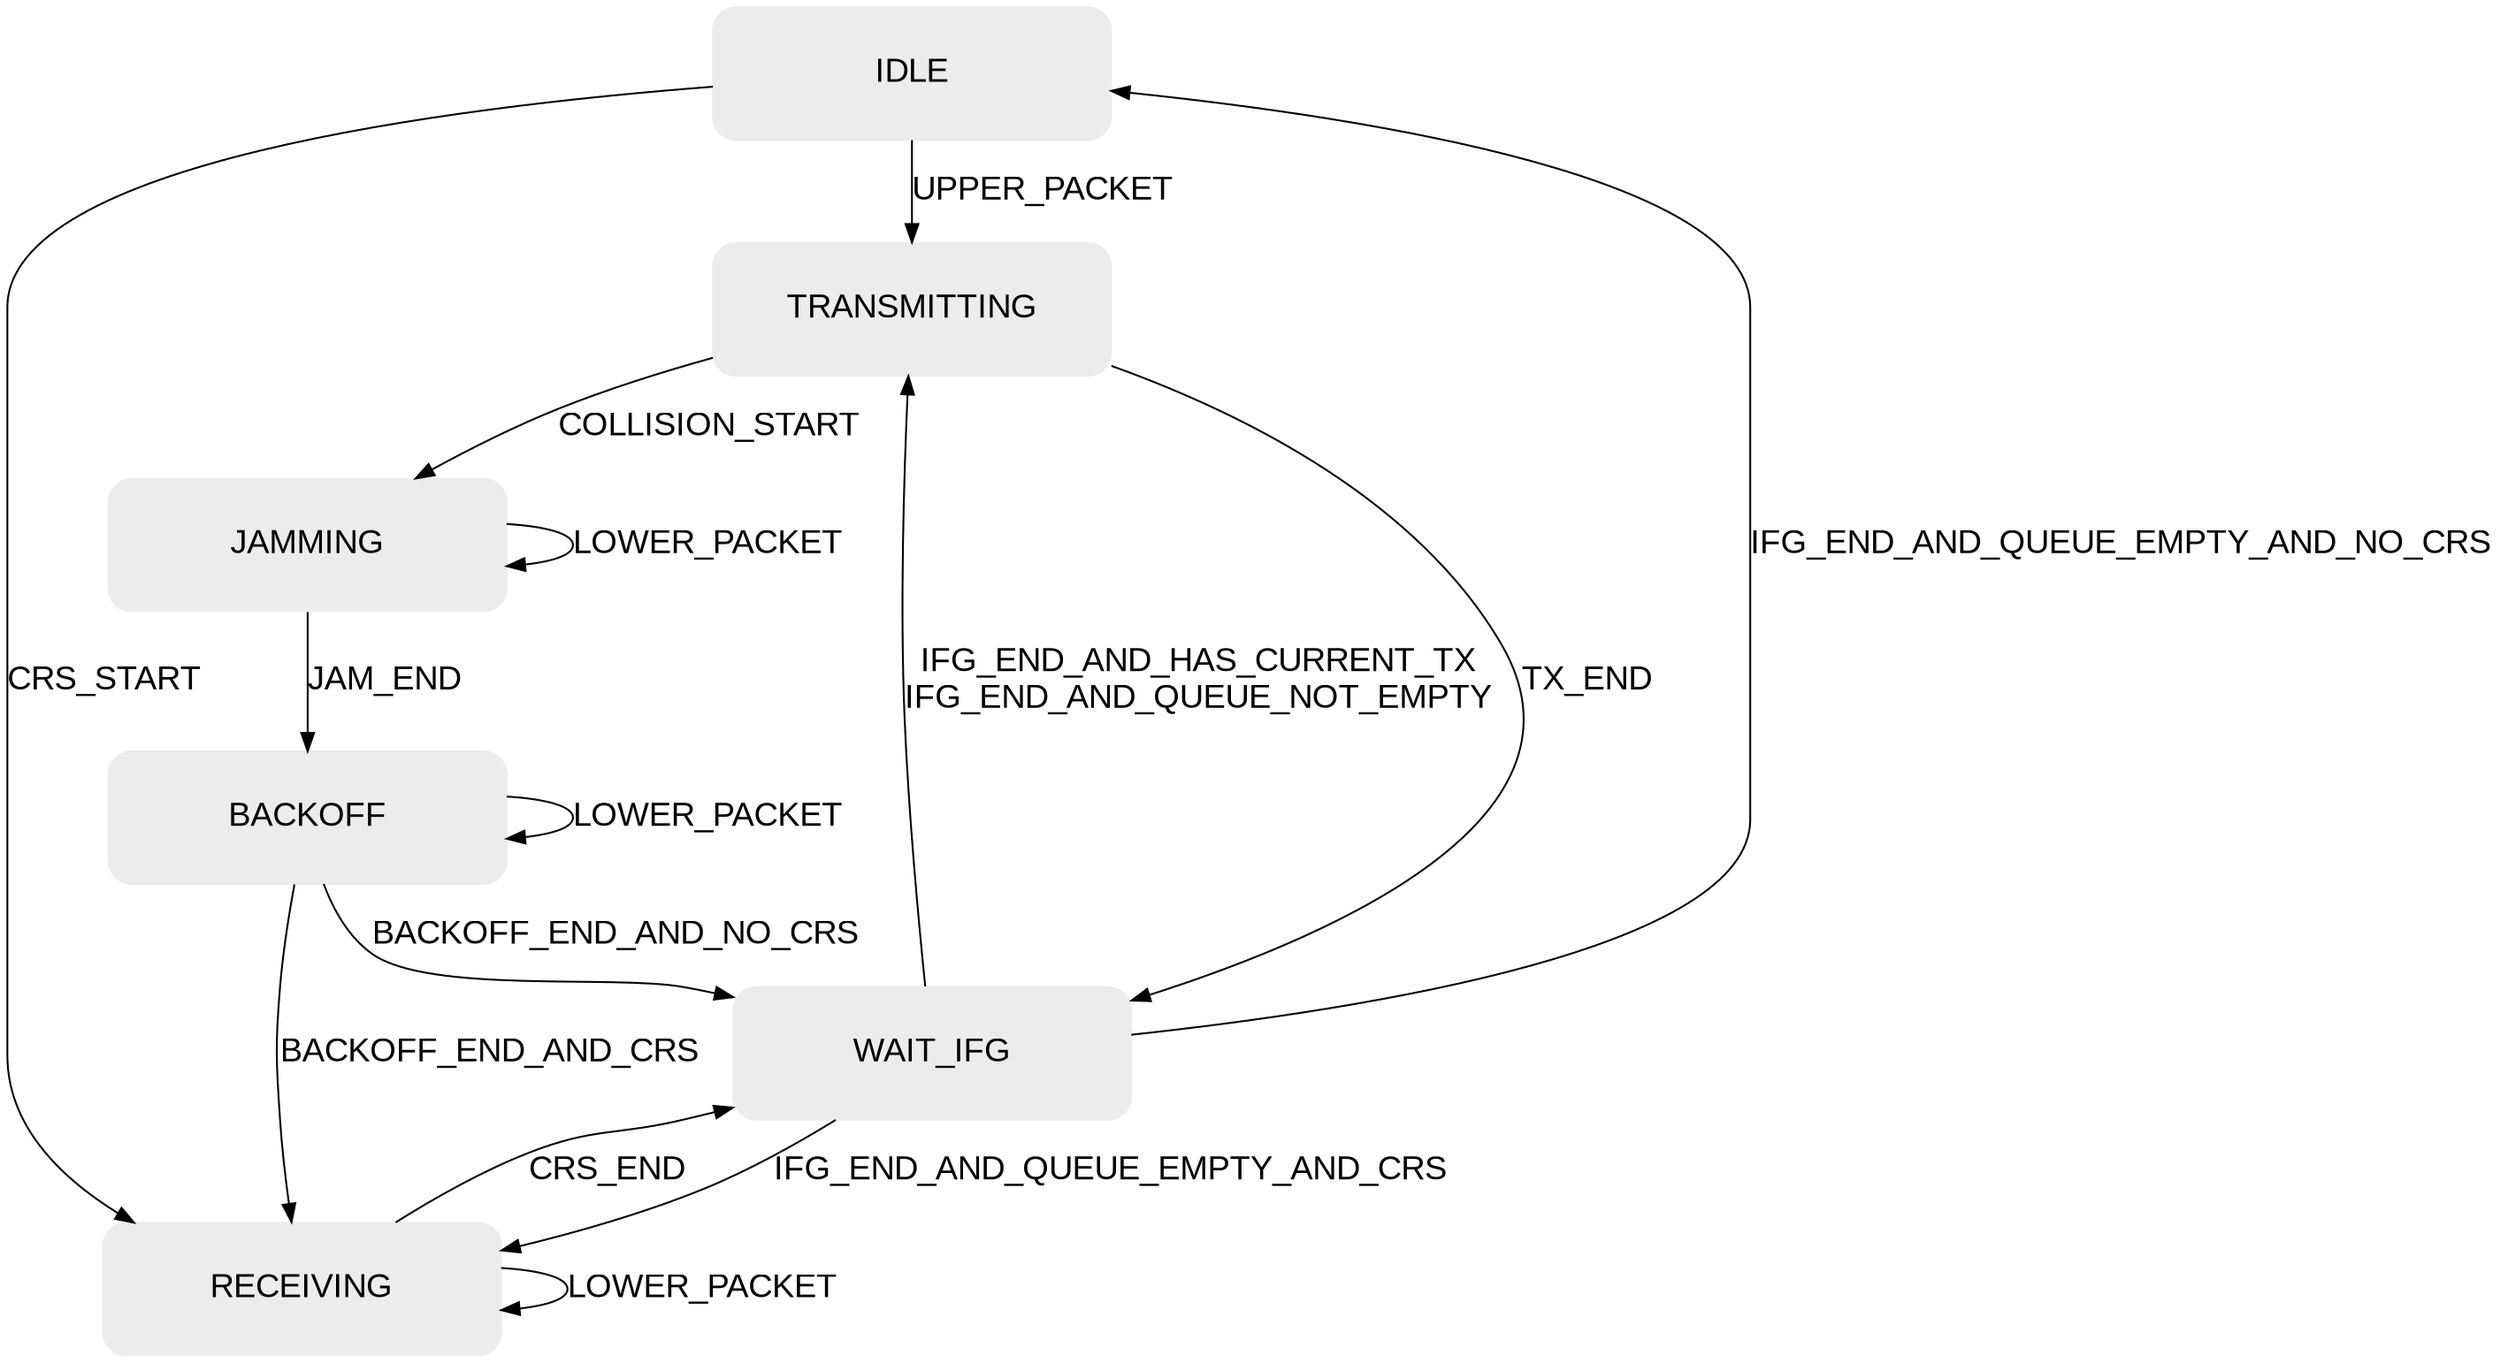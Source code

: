 digraph EthernetCsmaMac {
    nodesep = 0.5;
    ranksep = 0.5;
    node [shape=box, style="rounded,filled", color="#ECECEC", fontname="Arial", fontsize=18, margin=0.15, height=1, width=3];
    edge [fontname="Arial", fontsize=18];

    IDLE;
    TRANSMITTING;
    RECEIVING;
    WAIT_IFG;
    JAMMING;
    BACKOFF;

    IDLE -> TRANSMITTING [label="UPPER_PACKET"];
    IDLE -> RECEIVING [label="CRS_START"];
    WAIT_IFG -> TRANSMITTING [label="IFG_END_AND_HAS_CURRENT_TX\nIFG_END_AND_QUEUE_NOT_EMPTY"];
    WAIT_IFG -> RECEIVING [label="IFG_END_AND_QUEUE_EMPTY_AND_CRS"];
    WAIT_IFG -> IDLE [label="IFG_END_AND_QUEUE_EMPTY_AND_NO_CRS"];
    TRANSMITTING -> WAIT_IFG [label="TX_END"];
    TRANSMITTING -> JAMMING [label="COLLISION_START"];
    JAMMING -> BACKOFF [label="JAM_END"];
    JAMMING -> JAMMING [label="LOWER_PACKET"];
    BACKOFF -> WAIT_IFG [label="BACKOFF_END_AND_NO_CRS"];
    BACKOFF -> RECEIVING [label="BACKOFF_END_AND_CRS"];
    BACKOFF -> BACKOFF [label="LOWER_PACKET"];
    RECEIVING -> RECEIVING [label="LOWER_PACKET"];
    RECEIVING -> WAIT_IFG [label="CRS_END"];
}
